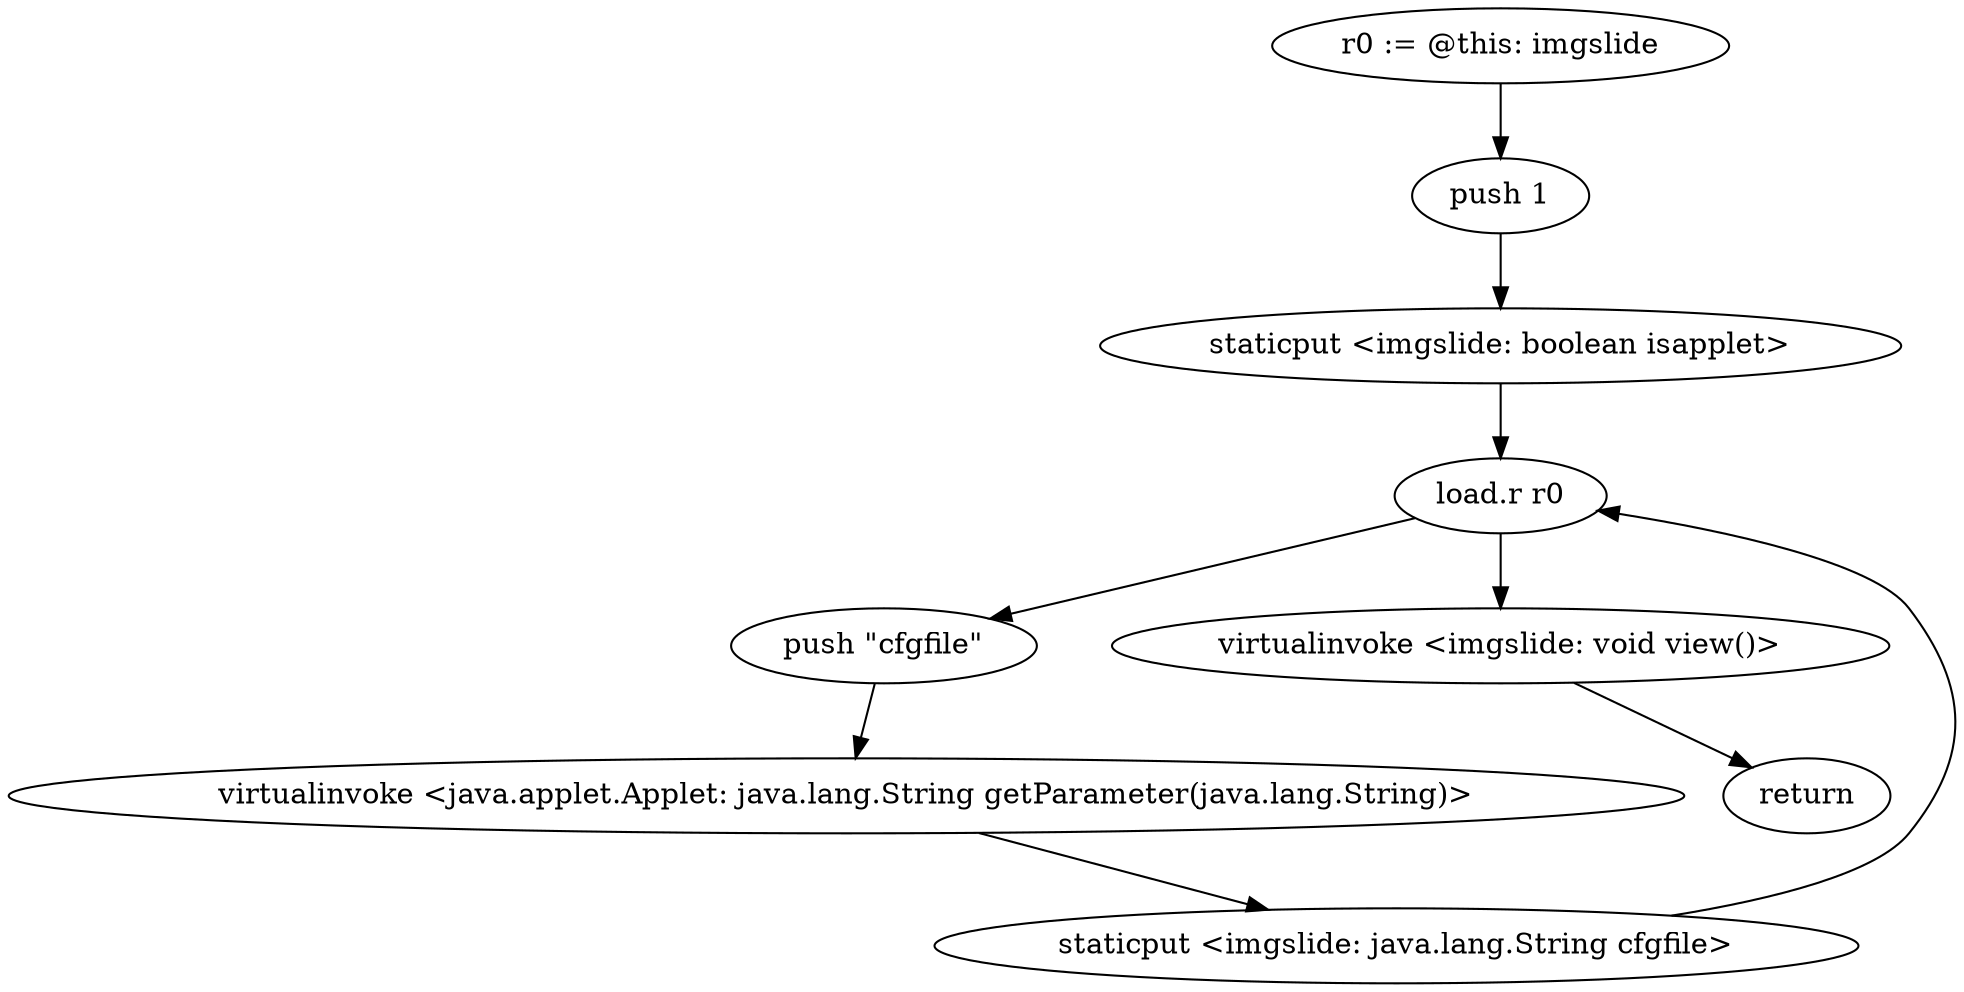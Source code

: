 digraph "" {
    "r0 := @this: imgslide"
    "push 1"
    "r0 := @this: imgslide"->"push 1";
    "staticput <imgslide: boolean isapplet>"
    "push 1"->"staticput <imgslide: boolean isapplet>";
    "load.r r0"
    "staticput <imgslide: boolean isapplet>"->"load.r r0";
    "push \"cfgfile\""
    "load.r r0"->"push \"cfgfile\"";
    "virtualinvoke <java.applet.Applet: java.lang.String getParameter(java.lang.String)>"
    "push \"cfgfile\""->"virtualinvoke <java.applet.Applet: java.lang.String getParameter(java.lang.String)>";
    "staticput <imgslide: java.lang.String cfgfile>"
    "virtualinvoke <java.applet.Applet: java.lang.String getParameter(java.lang.String)>"->"staticput <imgslide: java.lang.String cfgfile>";
    "staticput <imgslide: java.lang.String cfgfile>"->"load.r r0";
    "virtualinvoke <imgslide: void view()>"
    "load.r r0"->"virtualinvoke <imgslide: void view()>";
    "return"
    "virtualinvoke <imgslide: void view()>"->"return";
}
